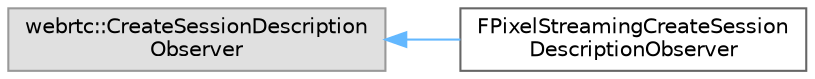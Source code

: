 digraph "Graphical Class Hierarchy"
{
 // INTERACTIVE_SVG=YES
 // LATEX_PDF_SIZE
  bgcolor="transparent";
  edge [fontname=Helvetica,fontsize=10,labelfontname=Helvetica,labelfontsize=10];
  node [fontname=Helvetica,fontsize=10,shape=box,height=0.2,width=0.4];
  rankdir="LR";
  Node0 [id="Node000000",label="webrtc::CreateSessionDescription\lObserver",height=0.2,width=0.4,color="grey60", fillcolor="#E0E0E0", style="filled",tooltip=" "];
  Node0 -> Node1 [id="edge9874_Node000000_Node000001",dir="back",color="steelblue1",style="solid",tooltip=" "];
  Node1 [id="Node000001",label="FPixelStreamingCreateSession\lDescriptionObserver",height=0.2,width=0.4,color="grey40", fillcolor="white", style="filled",URL="$d1/d61/classFPixelStreamingCreateSessionDescriptionObserver.html",tooltip=" "];
}
